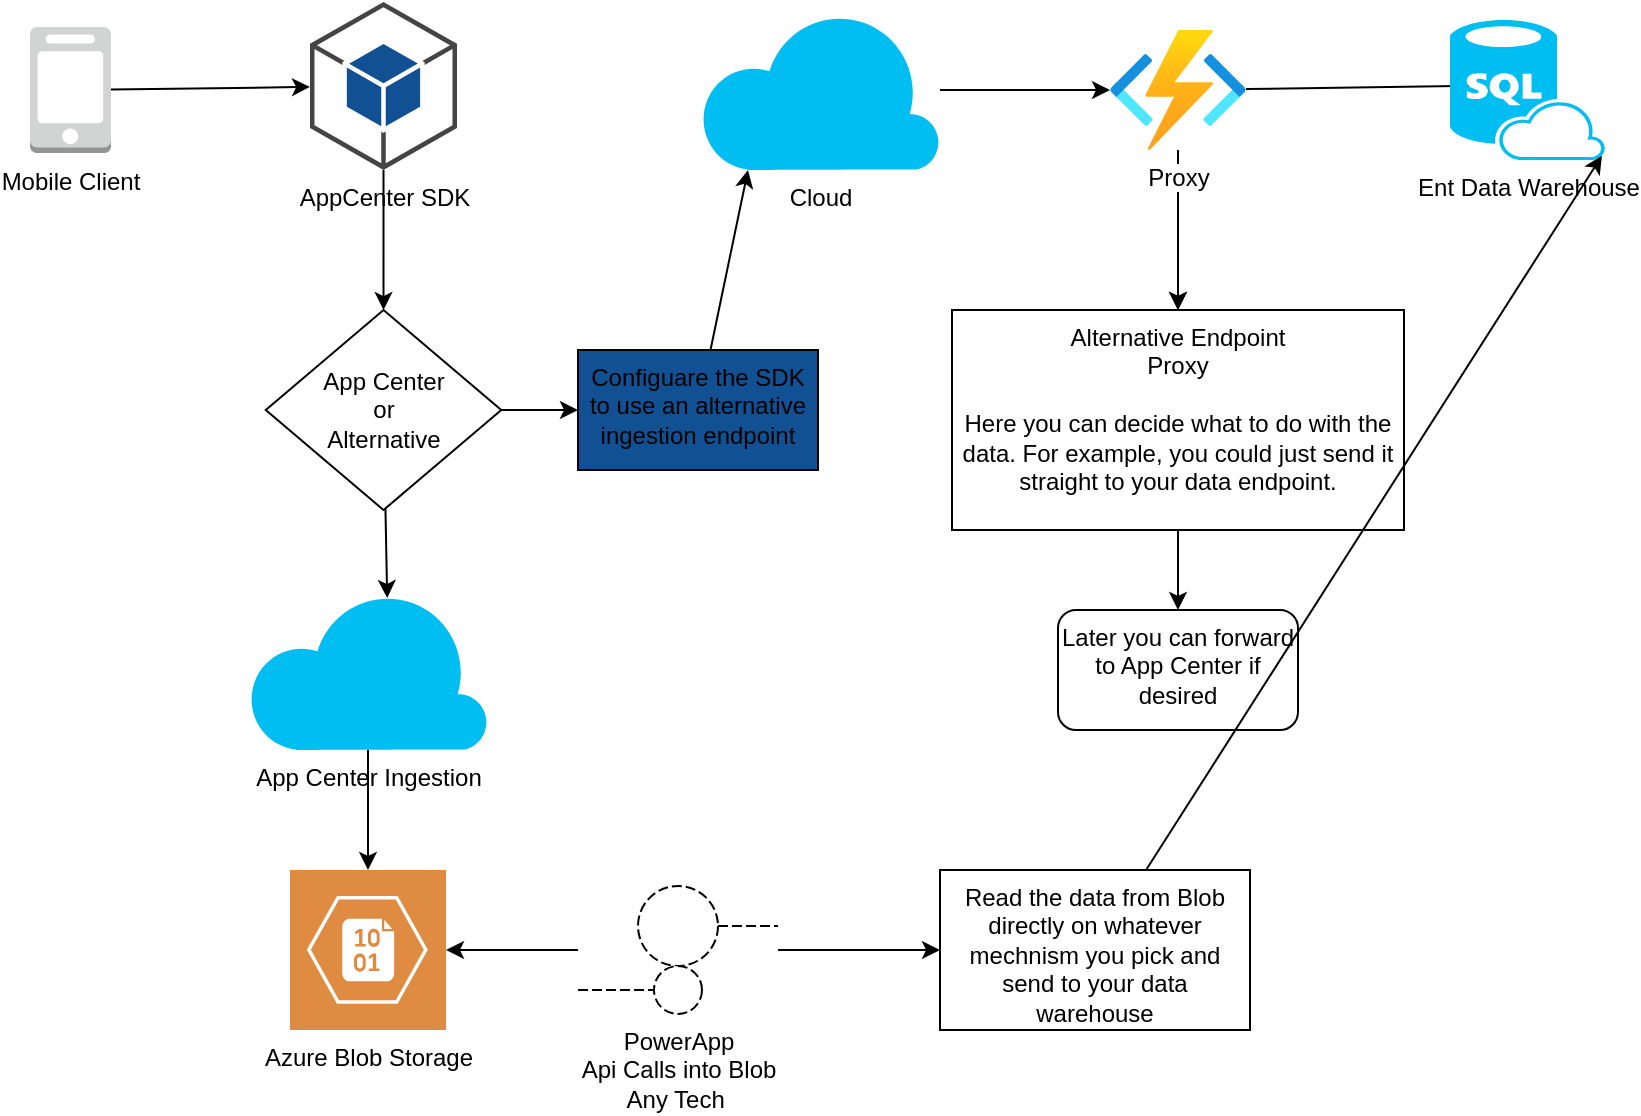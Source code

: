 <mxfile>
    <diagram id="8vjHgA5G9IwiLJGwSiQr" name="Page-1">
        <mxGraphModel dx="1145" dy="726" grid="1" gridSize="10" guides="1" tooltips="1" connect="1" arrows="1" fold="1" page="1" pageScale="1" pageWidth="850" pageHeight="1100" math="0" shadow="0">
            <root>
                <mxCell id="0"/>
                <mxCell id="1" parent="0"/>
                <mxCell id="10" style="edgeStyle=none;html=1;" parent="1" source="2" target="3" edge="1">
                    <mxGeometry relative="1" as="geometry"/>
                </mxCell>
                <mxCell id="2" value="Cloud" style="verticalLabelPosition=bottom;html=1;verticalAlign=top;align=center;strokeColor=none;fillColor=#00BEF2;shape=mxgraph.azure.cloud;" parent="1" vertex="1">
                    <mxGeometry x="366" y="340" width="120" height="80" as="geometry"/>
                </mxCell>
                <mxCell id="16" style="edgeStyle=none;html=1;entryX=0.125;entryY=0.47;entryDx=0;entryDy=0;entryPerimeter=0;" parent="1" source="3" target="12" edge="1">
                    <mxGeometry relative="1" as="geometry"/>
                </mxCell>
                <mxCell id="21" value="" style="edgeStyle=none;html=1;" parent="1" source="3" target="20" edge="1">
                    <mxGeometry relative="1" as="geometry"/>
                </mxCell>
                <mxCell id="27" value="" style="edgeStyle=none;html=1;" edge="1" parent="1" source="3" target="20">
                    <mxGeometry relative="1" as="geometry"/>
                </mxCell>
                <mxCell id="3" value="Proxy" style="aspect=fixed;html=1;points=[];align=center;image;fontSize=12;image=img/lib/azure2/compute/Function_Apps.svg;" parent="1" vertex="1">
                    <mxGeometry x="571" y="350" width="68" height="60" as="geometry"/>
                </mxCell>
                <mxCell id="8" style="edgeStyle=none;html=1;" parent="1" source="6" target="7" edge="1">
                    <mxGeometry relative="1" as="geometry"/>
                </mxCell>
                <mxCell id="6" value="Mobile Client" style="outlineConnect=0;dashed=0;verticalLabelPosition=bottom;verticalAlign=top;align=center;html=1;shape=mxgraph.aws3.mobile_client;fillColor=#D2D3D3;gradientColor=none;" parent="1" vertex="1">
                    <mxGeometry x="31" y="348.5" width="40.5" height="63" as="geometry"/>
                </mxCell>
                <mxCell id="32" style="edgeStyle=none;html=1;" edge="1" parent="1" source="7" target="28">
                    <mxGeometry relative="1" as="geometry"/>
                </mxCell>
                <mxCell id="7" value="AppCenter SDK" style="outlineConnect=0;dashed=0;verticalLabelPosition=bottom;verticalAlign=top;align=center;html=1;shape=mxgraph.aws3.android;fillColor=#115193;gradientColor=none;" parent="1" vertex="1">
                    <mxGeometry x="171" y="336" width="73.5" height="84" as="geometry"/>
                </mxCell>
                <mxCell id="12" value="Ent Data Warehouse" style="verticalLabelPosition=bottom;html=1;verticalAlign=top;align=center;strokeColor=none;fillColor=#00BEF2;shape=mxgraph.azure.sql_database_sql_azure;" parent="1" vertex="1">
                    <mxGeometry x="741" y="345" width="77.5" height="70" as="geometry"/>
                </mxCell>
                <mxCell id="31" style="edgeStyle=none;html=1;entryX=0.2;entryY=1;entryDx=0;entryDy=0;entryPerimeter=0;" edge="1" parent="1" source="18" target="2">
                    <mxGeometry relative="1" as="geometry"/>
                </mxCell>
                <mxCell id="18" value="Configuare the SDK to use an alternative ingestion endpoint" style="whiteSpace=wrap;html=1;verticalAlign=top;fillColor=#115193;dashed=0;gradientColor=none;" parent="1" vertex="1">
                    <mxGeometry x="305" y="510" width="120" height="60" as="geometry"/>
                </mxCell>
                <mxCell id="26" value="" style="edgeStyle=none;html=1;" parent="1" source="20" target="25" edge="1">
                    <mxGeometry relative="1" as="geometry"/>
                </mxCell>
                <mxCell id="20" value="Alternative Endpoint&lt;br&gt;Proxy&lt;br&gt;&lt;br&gt;Here you can decide what to do with the data. For example, you could just send it straight to your data endpoint." style="whiteSpace=wrap;html=1;verticalAlign=top;labelBackgroundColor=default;" parent="1" vertex="1">
                    <mxGeometry x="492" y="490" width="226" height="110" as="geometry"/>
                </mxCell>
                <mxCell id="25" value="Later you can forward to App Center if desired" style="rounded=1;whiteSpace=wrap;html=1;verticalAlign=top;labelBackgroundColor=default;" parent="1" vertex="1">
                    <mxGeometry x="545" y="640" width="120" height="60" as="geometry"/>
                </mxCell>
                <mxCell id="29" style="edgeStyle=none;html=1;" edge="1" parent="1" source="28" target="18">
                    <mxGeometry relative="1" as="geometry"/>
                </mxCell>
                <mxCell id="34" style="edgeStyle=none;html=1;entryX=0.58;entryY=0.05;entryDx=0;entryDy=0;entryPerimeter=0;" edge="1" parent="1" source="28" target="33">
                    <mxGeometry relative="1" as="geometry"/>
                </mxCell>
                <mxCell id="28" value="App Center&lt;br&gt;or&lt;br&gt;Alternative" style="rhombus;whiteSpace=wrap;html=1;" vertex="1" parent="1">
                    <mxGeometry x="148.88" y="490" width="117.75" height="100" as="geometry"/>
                </mxCell>
                <mxCell id="36" style="edgeStyle=none;html=1;" edge="1" parent="1" source="33" target="35">
                    <mxGeometry relative="1" as="geometry"/>
                </mxCell>
                <mxCell id="33" value="App Center Ingestion" style="verticalLabelPosition=bottom;html=1;verticalAlign=top;align=center;strokeColor=none;fillColor=#00BEF2;shape=mxgraph.azure.cloud;" vertex="1" parent="1">
                    <mxGeometry x="140" y="630" width="120" height="80" as="geometry"/>
                </mxCell>
                <mxCell id="35" value="Azure Blob Storage" style="sketch=0;pointerEvents=1;shadow=0;dashed=0;html=1;strokeColor=none;fillColor=#DF8C42;labelPosition=center;verticalLabelPosition=bottom;verticalAlign=top;align=center;outlineConnect=0;shape=mxgraph.veeam2.azure_blob;" vertex="1" parent="1">
                    <mxGeometry x="161" y="770" width="78" height="80" as="geometry"/>
                </mxCell>
                <mxCell id="38" style="edgeStyle=none;html=1;" edge="1" parent="1" source="37" target="35">
                    <mxGeometry relative="1" as="geometry"/>
                </mxCell>
                <mxCell id="40" value="" style="edgeStyle=none;html=1;" edge="1" parent="1" source="37" target="39">
                    <mxGeometry relative="1" as="geometry"/>
                </mxCell>
                <mxCell id="37" value="PowerApp&lt;br&gt;Api Calls into Blob&lt;br&gt;Any Tech&amp;nbsp;&lt;br&gt;" style="verticalLabelPosition=bottom;shadow=0;dashed=0;align=center;html=1;verticalAlign=top;shape=mxgraph.electrical.rot_mech.gearing;pointerEvents=1;" vertex="1" parent="1">
                    <mxGeometry x="305" y="778" width="100" height="64" as="geometry"/>
                </mxCell>
                <mxCell id="41" style="edgeStyle=none;html=1;entryX=0.98;entryY=0.97;entryDx=0;entryDy=0;entryPerimeter=0;" edge="1" parent="1" source="39" target="12">
                    <mxGeometry relative="1" as="geometry"/>
                </mxCell>
                <mxCell id="39" value="Read the data from Blob directly on whatever mechnism you pick and send to your data warehouse" style="whiteSpace=wrap;html=1;verticalAlign=top;shadow=0;dashed=0;" vertex="1" parent="1">
                    <mxGeometry x="486" y="770" width="155" height="80" as="geometry"/>
                </mxCell>
            </root>
        </mxGraphModel>
    </diagram>
</mxfile>